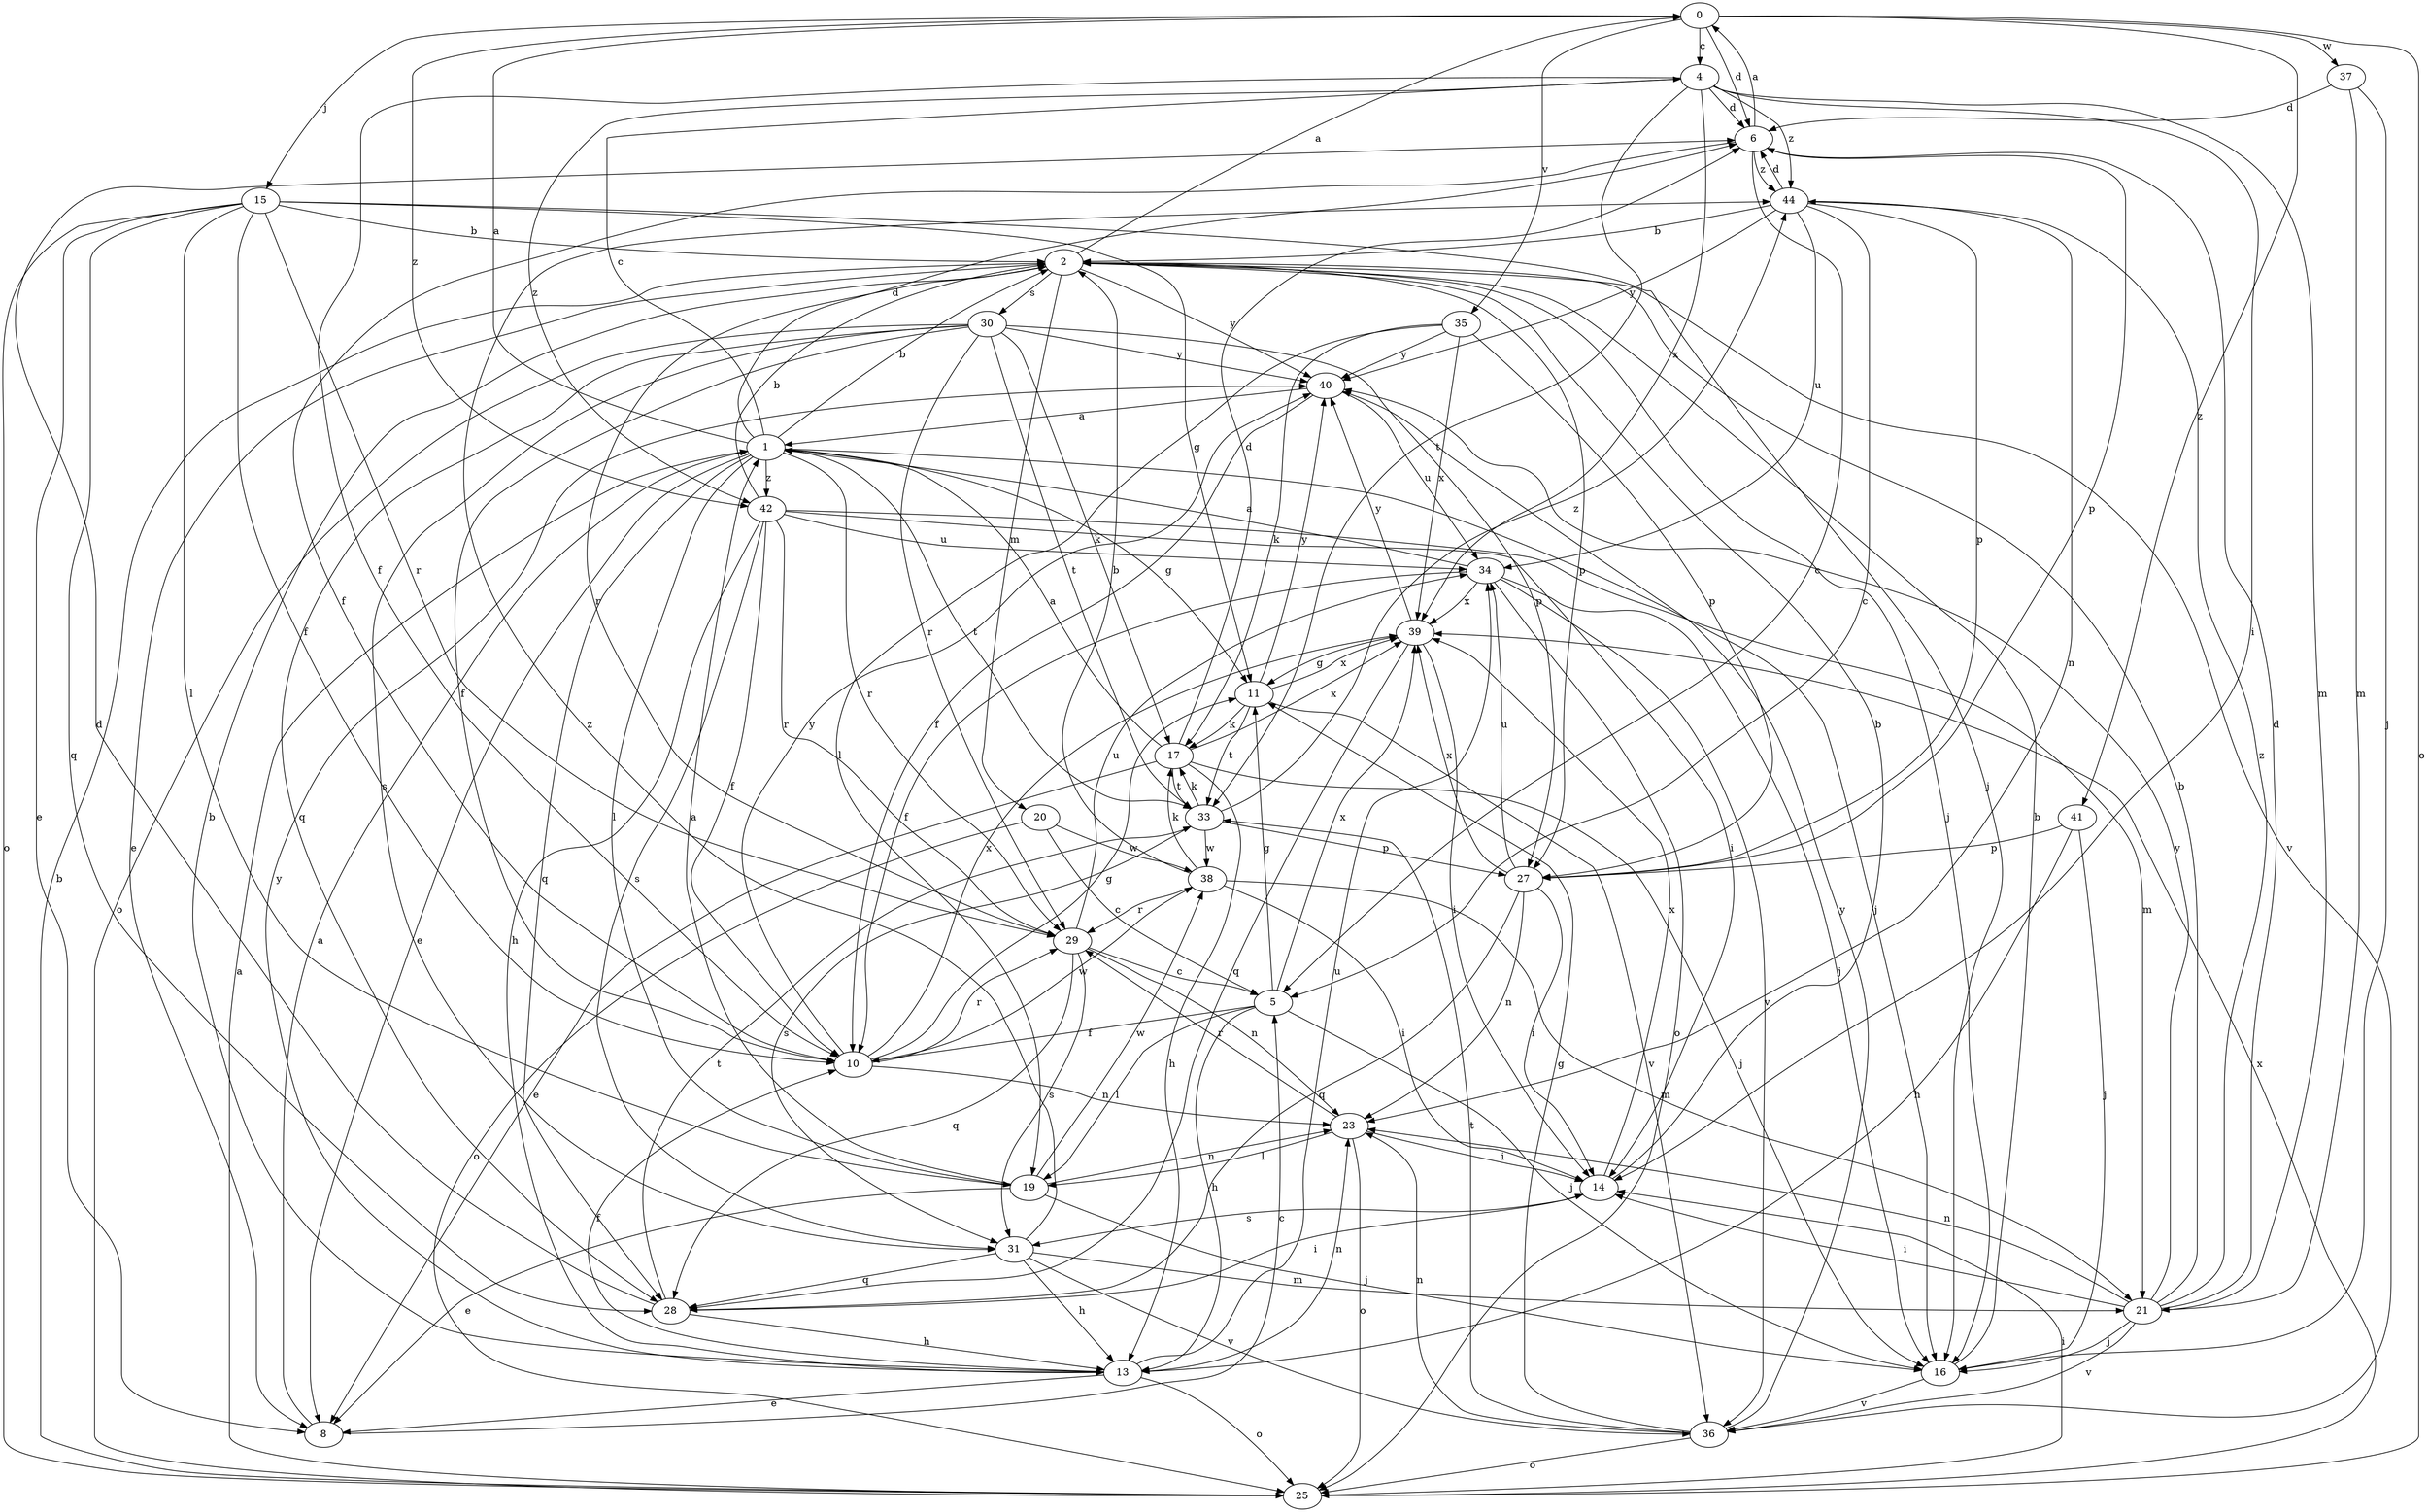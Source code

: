 strict digraph  {
0;
1;
2;
4;
5;
6;
8;
10;
11;
13;
14;
15;
16;
17;
19;
20;
21;
23;
25;
27;
28;
29;
30;
31;
33;
34;
35;
36;
37;
38;
39;
40;
41;
42;
44;
0 -> 4  [label=c];
0 -> 6  [label=d];
0 -> 15  [label=j];
0 -> 25  [label=o];
0 -> 35  [label=v];
0 -> 37  [label=w];
0 -> 41  [label=z];
0 -> 42  [label=z];
1 -> 0  [label=a];
1 -> 2  [label=b];
1 -> 4  [label=c];
1 -> 6  [label=d];
1 -> 8  [label=e];
1 -> 11  [label=g];
1 -> 16  [label=j];
1 -> 19  [label=l];
1 -> 28  [label=q];
1 -> 29  [label=r];
1 -> 33  [label=t];
1 -> 42  [label=z];
2 -> 0  [label=a];
2 -> 8  [label=e];
2 -> 16  [label=j];
2 -> 20  [label=m];
2 -> 27  [label=p];
2 -> 29  [label=r];
2 -> 30  [label=s];
2 -> 36  [label=v];
2 -> 40  [label=y];
4 -> 6  [label=d];
4 -> 10  [label=f];
4 -> 14  [label=i];
4 -> 21  [label=m];
4 -> 33  [label=t];
4 -> 39  [label=x];
4 -> 42  [label=z];
4 -> 44  [label=z];
5 -> 10  [label=f];
5 -> 11  [label=g];
5 -> 13  [label=h];
5 -> 16  [label=j];
5 -> 19  [label=l];
5 -> 39  [label=x];
6 -> 0  [label=a];
6 -> 5  [label=c];
6 -> 10  [label=f];
6 -> 27  [label=p];
6 -> 44  [label=z];
8 -> 1  [label=a];
8 -> 5  [label=c];
10 -> 11  [label=g];
10 -> 23  [label=n];
10 -> 29  [label=r];
10 -> 38  [label=w];
10 -> 39  [label=x];
10 -> 40  [label=y];
11 -> 17  [label=k];
11 -> 33  [label=t];
11 -> 36  [label=v];
11 -> 39  [label=x];
11 -> 40  [label=y];
13 -> 2  [label=b];
13 -> 8  [label=e];
13 -> 10  [label=f];
13 -> 23  [label=n];
13 -> 25  [label=o];
13 -> 34  [label=u];
13 -> 40  [label=y];
14 -> 2  [label=b];
14 -> 31  [label=s];
14 -> 39  [label=x];
15 -> 2  [label=b];
15 -> 8  [label=e];
15 -> 10  [label=f];
15 -> 11  [label=g];
15 -> 16  [label=j];
15 -> 19  [label=l];
15 -> 25  [label=o];
15 -> 28  [label=q];
15 -> 29  [label=r];
16 -> 2  [label=b];
16 -> 36  [label=v];
17 -> 1  [label=a];
17 -> 6  [label=d];
17 -> 8  [label=e];
17 -> 13  [label=h];
17 -> 16  [label=j];
17 -> 33  [label=t];
17 -> 39  [label=x];
19 -> 1  [label=a];
19 -> 8  [label=e];
19 -> 16  [label=j];
19 -> 23  [label=n];
19 -> 38  [label=w];
20 -> 5  [label=c];
20 -> 25  [label=o];
20 -> 38  [label=w];
21 -> 2  [label=b];
21 -> 6  [label=d];
21 -> 14  [label=i];
21 -> 16  [label=j];
21 -> 23  [label=n];
21 -> 36  [label=v];
21 -> 40  [label=y];
21 -> 44  [label=z];
23 -> 14  [label=i];
23 -> 19  [label=l];
23 -> 25  [label=o];
23 -> 29  [label=r];
25 -> 1  [label=a];
25 -> 2  [label=b];
25 -> 14  [label=i];
25 -> 39  [label=x];
27 -> 14  [label=i];
27 -> 23  [label=n];
27 -> 28  [label=q];
27 -> 34  [label=u];
27 -> 39  [label=x];
28 -> 6  [label=d];
28 -> 13  [label=h];
28 -> 14  [label=i];
28 -> 33  [label=t];
29 -> 5  [label=c];
29 -> 23  [label=n];
29 -> 28  [label=q];
29 -> 31  [label=s];
29 -> 34  [label=u];
30 -> 10  [label=f];
30 -> 17  [label=k];
30 -> 25  [label=o];
30 -> 27  [label=p];
30 -> 28  [label=q];
30 -> 29  [label=r];
30 -> 31  [label=s];
30 -> 33  [label=t];
30 -> 40  [label=y];
31 -> 13  [label=h];
31 -> 21  [label=m];
31 -> 28  [label=q];
31 -> 36  [label=v];
31 -> 44  [label=z];
33 -> 17  [label=k];
33 -> 27  [label=p];
33 -> 31  [label=s];
33 -> 38  [label=w];
33 -> 44  [label=z];
34 -> 1  [label=a];
34 -> 10  [label=f];
34 -> 16  [label=j];
34 -> 25  [label=o];
34 -> 36  [label=v];
34 -> 39  [label=x];
35 -> 17  [label=k];
35 -> 19  [label=l];
35 -> 27  [label=p];
35 -> 39  [label=x];
35 -> 40  [label=y];
36 -> 11  [label=g];
36 -> 23  [label=n];
36 -> 25  [label=o];
36 -> 33  [label=t];
36 -> 40  [label=y];
37 -> 6  [label=d];
37 -> 16  [label=j];
37 -> 21  [label=m];
38 -> 2  [label=b];
38 -> 14  [label=i];
38 -> 17  [label=k];
38 -> 21  [label=m];
38 -> 29  [label=r];
39 -> 11  [label=g];
39 -> 14  [label=i];
39 -> 28  [label=q];
39 -> 40  [label=y];
40 -> 1  [label=a];
40 -> 10  [label=f];
40 -> 34  [label=u];
41 -> 13  [label=h];
41 -> 16  [label=j];
41 -> 27  [label=p];
42 -> 2  [label=b];
42 -> 10  [label=f];
42 -> 13  [label=h];
42 -> 14  [label=i];
42 -> 21  [label=m];
42 -> 29  [label=r];
42 -> 31  [label=s];
42 -> 34  [label=u];
44 -> 2  [label=b];
44 -> 5  [label=c];
44 -> 6  [label=d];
44 -> 23  [label=n];
44 -> 27  [label=p];
44 -> 34  [label=u];
44 -> 40  [label=y];
}
